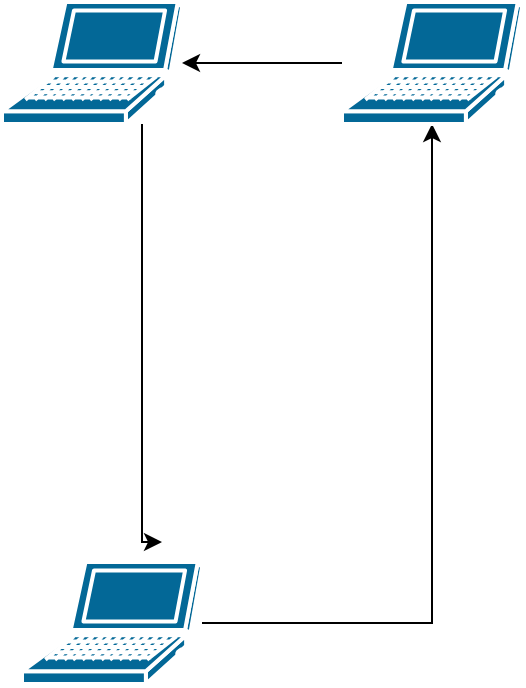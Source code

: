 <mxfile version="10.7.7" type="github"><diagram id="icHXeSK2c5jd8gE2I2Bn" name="Page-1"><mxGraphModel dx="686" dy="477" grid="1" gridSize="10" guides="1" tooltips="1" connect="1" arrows="1" fold="1" page="1" pageScale="1" pageWidth="827" pageHeight="1169" math="0" shadow="0"><root><mxCell id="0"/><mxCell id="1" parent="0"/><mxCell id="x4eSw1fm_DBQ0xar4C6X-4" value="" style="edgeStyle=orthogonalEdgeStyle;rounded=0;orthogonalLoop=1;jettySize=auto;html=1;" edge="1" parent="1" source="x4eSw1fm_DBQ0xar4C6X-2" target="x4eSw1fm_DBQ0xar4C6X-3"><mxGeometry relative="1" as="geometry"/></mxCell><mxCell id="x4eSw1fm_DBQ0xar4C6X-2" value="" style="shape=mxgraph.cisco.computers_and_peripherals.laptop;html=1;dashed=0;fillColor=#036897;strokeColor=#ffffff;strokeWidth=2;verticalLabelPosition=bottom;verticalAlign=top" vertex="1" parent="1"><mxGeometry x="50" y="420" width="90" height="61" as="geometry"/></mxCell><mxCell id="x4eSw1fm_DBQ0xar4C6X-7" value="" style="edgeStyle=orthogonalEdgeStyle;rounded=0;orthogonalLoop=1;jettySize=auto;html=1;" edge="1" parent="1" source="x4eSw1fm_DBQ0xar4C6X-3"><mxGeometry relative="1" as="geometry"><mxPoint x="130" y="170.5" as="targetPoint"/></mxGeometry></mxCell><mxCell id="x4eSw1fm_DBQ0xar4C6X-3" value="" style="shape=mxgraph.cisco.computers_and_peripherals.laptop;html=1;dashed=0;fillColor=#036897;strokeColor=#ffffff;strokeWidth=2;verticalLabelPosition=bottom;verticalAlign=top" vertex="1" parent="1"><mxGeometry x="210" y="140" width="90" height="61" as="geometry"/></mxCell><mxCell id="x4eSw1fm_DBQ0xar4C6X-9" value="" style="edgeStyle=orthogonalEdgeStyle;rounded=0;orthogonalLoop=1;jettySize=auto;html=1;" edge="1" parent="1" source="x4eSw1fm_DBQ0xar4C6X-5"><mxGeometry relative="1" as="geometry"><mxPoint x="120" y="410" as="targetPoint"/><Array as="points"><mxPoint x="110" y="410"/></Array></mxGeometry></mxCell><mxCell id="x4eSw1fm_DBQ0xar4C6X-5" value="" style="shape=mxgraph.cisco.computers_and_peripherals.laptop;html=1;dashed=0;fillColor=#036897;strokeColor=#ffffff;strokeWidth=2;verticalLabelPosition=bottom;verticalAlign=top" vertex="1" parent="1"><mxGeometry x="40" y="140" width="90" height="61" as="geometry"/></mxCell></root></mxGraphModel></diagram></mxfile>
